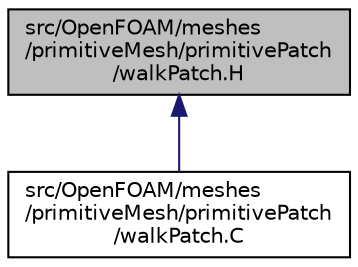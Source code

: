digraph "src/OpenFOAM/meshes/primitiveMesh/primitivePatch/walkPatch.H"
{
  bgcolor="transparent";
  edge [fontname="Helvetica",fontsize="10",labelfontname="Helvetica",labelfontsize="10"];
  node [fontname="Helvetica",fontsize="10",shape=record];
  Node164 [label="src/OpenFOAM/meshes\l/primitiveMesh/primitivePatch\l/walkPatch.H",height=0.2,width=0.4,color="black", fillcolor="grey75", style="filled", fontcolor="black"];
  Node164 -> Node165 [dir="back",color="midnightblue",fontsize="10",style="solid",fontname="Helvetica"];
  Node165 [label="src/OpenFOAM/meshes\l/primitiveMesh/primitivePatch\l/walkPatch.C",height=0.2,width=0.4,color="black",URL="$a12773.html"];
}
